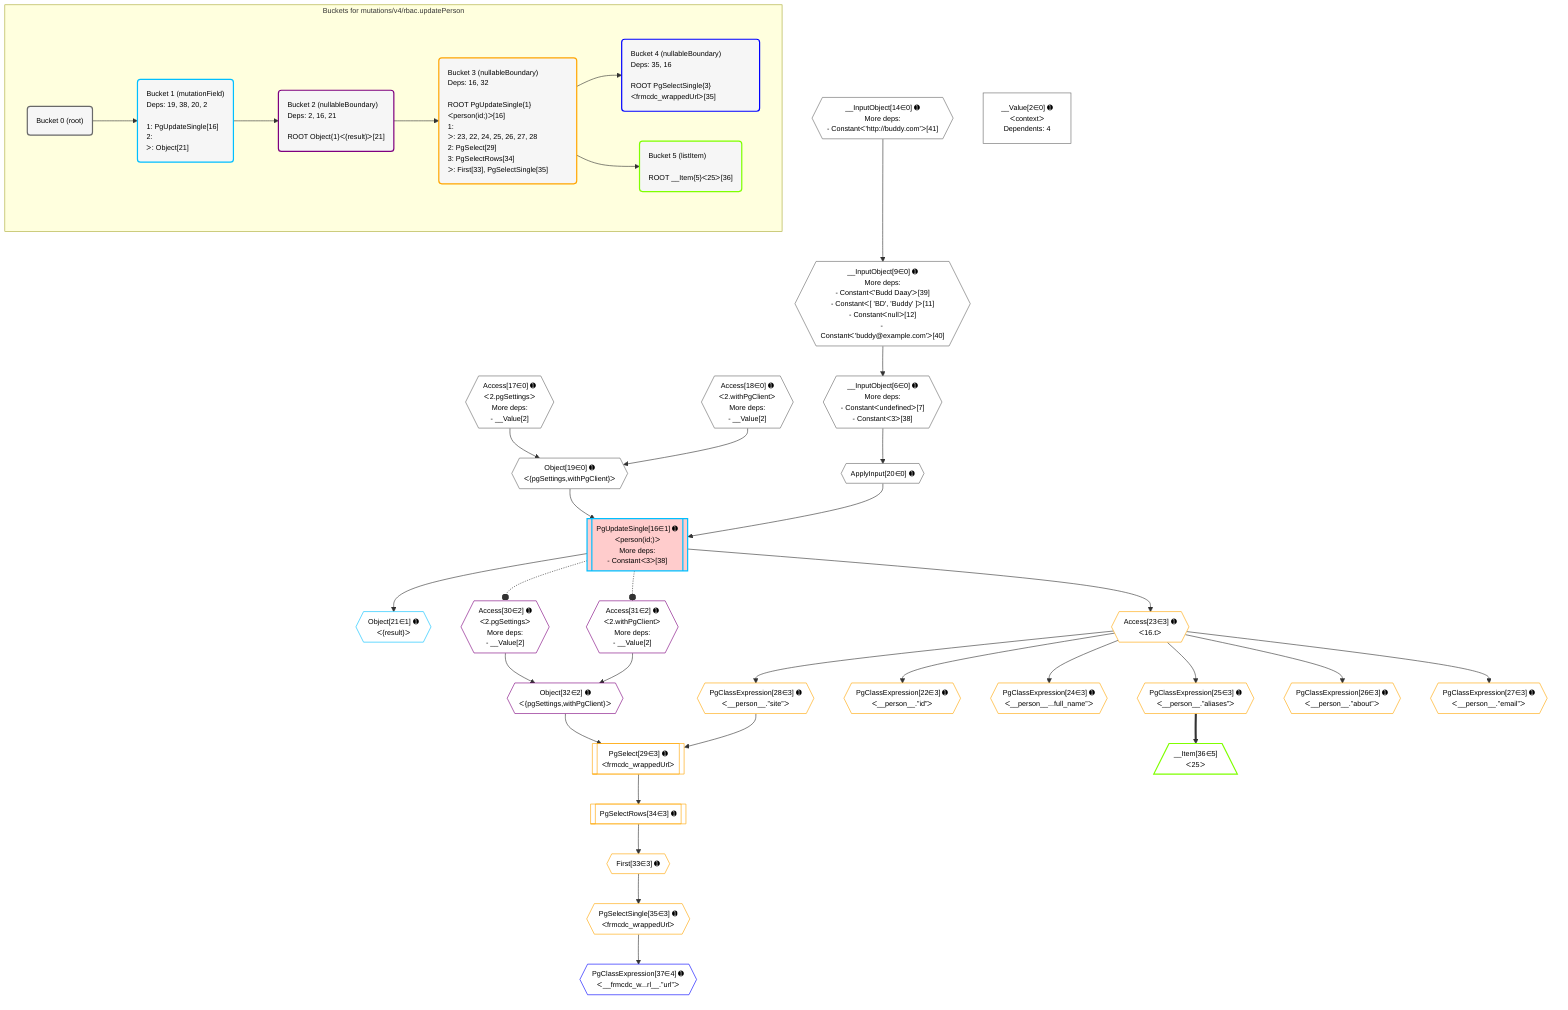 %%{init: {'themeVariables': { 'fontSize': '12px'}}}%%
graph TD
    classDef path fill:#eee,stroke:#000,color:#000
    classDef plan fill:#fff,stroke-width:1px,color:#000
    classDef itemplan fill:#fff,stroke-width:2px,color:#000
    classDef unbatchedplan fill:#dff,stroke-width:1px,color:#000
    classDef sideeffectplan fill:#fcc,stroke-width:2px,color:#000
    classDef bucket fill:#f6f6f6,color:#000,stroke-width:2px,text-align:left

    subgraph "Buckets for mutations/v4/rbac.updatePerson"
    Bucket0("Bucket 0 (root)"):::bucket
    Bucket1("Bucket 1 (mutationField)<br />Deps: 19, 38, 20, 2<br /><br />1: PgUpdateSingle[16]<br />2: <br />ᐳ: Object[21]"):::bucket
    Bucket2("Bucket 2 (nullableBoundary)<br />Deps: 2, 16, 21<br /><br />ROOT Object{1}ᐸ{result}ᐳ[21]"):::bucket
    Bucket3("Bucket 3 (nullableBoundary)<br />Deps: 16, 32<br /><br />ROOT PgUpdateSingle{1}ᐸperson(id;)ᐳ[16]<br />1: <br />ᐳ: 23, 22, 24, 25, 26, 27, 28<br />2: PgSelect[29]<br />3: PgSelectRows[34]<br />ᐳ: First[33], PgSelectSingle[35]"):::bucket
    Bucket4("Bucket 4 (nullableBoundary)<br />Deps: 35, 16<br /><br />ROOT PgSelectSingle{3}ᐸfrmcdc_wrappedUrlᐳ[35]"):::bucket
    Bucket5("Bucket 5 (listItem)<br /><br />ROOT __Item{5}ᐸ25ᐳ[36]"):::bucket
    end
    Bucket0 --> Bucket1
    Bucket1 --> Bucket2
    Bucket2 --> Bucket3
    Bucket3 --> Bucket4 & Bucket5

    %% plan dependencies
    __InputObject9{{"__InputObject[9∈0] ➊<br />More deps:<br />- Constantᐸ'Budd Daay'ᐳ[39]<br />- Constantᐸ[ 'BD', 'Buddy' ]ᐳ[11]<br />- Constantᐸnullᐳ[12]<br />- Constantᐸ'buddy@example.com'ᐳ[40]"}}:::plan
    __InputObject14{{"__InputObject[14∈0] ➊<br />More deps:<br />- Constantᐸ'http://buddy.com'ᐳ[41]"}}:::plan
    __InputObject14 --> __InputObject9
    __InputObject6{{"__InputObject[6∈0] ➊<br />More deps:<br />- Constantᐸundefinedᐳ[7]<br />- Constantᐸ3ᐳ[38]"}}:::plan
    __InputObject9 --> __InputObject6
    Object19{{"Object[19∈0] ➊<br />ᐸ{pgSettings,withPgClient}ᐳ"}}:::plan
    Access17{{"Access[17∈0] ➊<br />ᐸ2.pgSettingsᐳ<br />More deps:<br />- __Value[2]"}}:::plan
    Access18{{"Access[18∈0] ➊<br />ᐸ2.withPgClientᐳ<br />More deps:<br />- __Value[2]"}}:::plan
    Access17 & Access18 --> Object19
    ApplyInput20{{"ApplyInput[20∈0] ➊"}}:::plan
    __InputObject6 --> ApplyInput20
    __Value2["__Value[2∈0] ➊<br />ᐸcontextᐳ<br />Dependents: 4"]:::plan
    PgUpdateSingle16[["PgUpdateSingle[16∈1] ➊<br />ᐸperson(id;)ᐳ<br />More deps:<br />- Constantᐸ3ᐳ[38]"]]:::sideeffectplan
    Object19 & ApplyInput20 --> PgUpdateSingle16
    Object21{{"Object[21∈1] ➊<br />ᐸ{result}ᐳ"}}:::plan
    PgUpdateSingle16 --> Object21
    Object32{{"Object[32∈2] ➊<br />ᐸ{pgSettings,withPgClient}ᐳ"}}:::plan
    Access30{{"Access[30∈2] ➊<br />ᐸ2.pgSettingsᐳ<br />More deps:<br />- __Value[2]"}}:::plan
    Access31{{"Access[31∈2] ➊<br />ᐸ2.withPgClientᐳ<br />More deps:<br />- __Value[2]"}}:::plan
    Access30 & Access31 --> Object32
    PgSelect29[["PgSelect[29∈3] ➊<br />ᐸfrmcdc_wrappedUrlᐳ"]]:::plan
    PgClassExpression28{{"PgClassExpression[28∈3] ➊<br />ᐸ__person__.”site”ᐳ"}}:::plan
    Object32 & PgClassExpression28 --> PgSelect29
    PgClassExpression22{{"PgClassExpression[22∈3] ➊<br />ᐸ__person__.”id”ᐳ"}}:::plan
    Access23{{"Access[23∈3] ➊<br />ᐸ16.tᐳ"}}:::plan
    Access23 --> PgClassExpression22
    PgUpdateSingle16 --> Access23
    PgClassExpression24{{"PgClassExpression[24∈3] ➊<br />ᐸ__person__...full_name”ᐳ"}}:::plan
    Access23 --> PgClassExpression24
    PgClassExpression25{{"PgClassExpression[25∈3] ➊<br />ᐸ__person__.”aliases”ᐳ"}}:::plan
    Access23 --> PgClassExpression25
    PgClassExpression26{{"PgClassExpression[26∈3] ➊<br />ᐸ__person__.”about”ᐳ"}}:::plan
    Access23 --> PgClassExpression26
    PgClassExpression27{{"PgClassExpression[27∈3] ➊<br />ᐸ__person__.”email”ᐳ"}}:::plan
    Access23 --> PgClassExpression27
    Access23 --> PgClassExpression28
    First33{{"First[33∈3] ➊"}}:::plan
    PgSelectRows34[["PgSelectRows[34∈3] ➊"]]:::plan
    PgSelectRows34 --> First33
    PgSelect29 --> PgSelectRows34
    PgSelectSingle35{{"PgSelectSingle[35∈3] ➊<br />ᐸfrmcdc_wrappedUrlᐳ"}}:::plan
    First33 --> PgSelectSingle35
    PgClassExpression37{{"PgClassExpression[37∈4] ➊<br />ᐸ__frmcdc_w...rl__.”url”ᐳ"}}:::plan
    PgSelectSingle35 --> PgClassExpression37
    __Item36[/"__Item[36∈5]<br />ᐸ25ᐳ"\]:::itemplan
    PgClassExpression25 ==> __Item36

    %% define steps
    classDef bucket0 stroke:#696969
    class Bucket0,__Value2,__InputObject6,__InputObject9,__InputObject14,Access17,Access18,Object19,ApplyInput20 bucket0
    classDef bucket1 stroke:#00bfff
    class Bucket1,PgUpdateSingle16,Object21 bucket1
    classDef bucket2 stroke:#7f007f
    class Bucket2,Access30,Access31,Object32 bucket2
    classDef bucket3 stroke:#ffa500
    class Bucket3,PgClassExpression22,Access23,PgClassExpression24,PgClassExpression25,PgClassExpression26,PgClassExpression27,PgClassExpression28,PgSelect29,First33,PgSelectRows34,PgSelectSingle35 bucket3
    classDef bucket4 stroke:#0000ff
    class Bucket4,PgClassExpression37 bucket4
    classDef bucket5 stroke:#7fff00
    class Bucket5,__Item36 bucket5

    %% implicit side effects
    PgUpdateSingle16 -.-o Access30
    PgUpdateSingle16 -.-o Access31